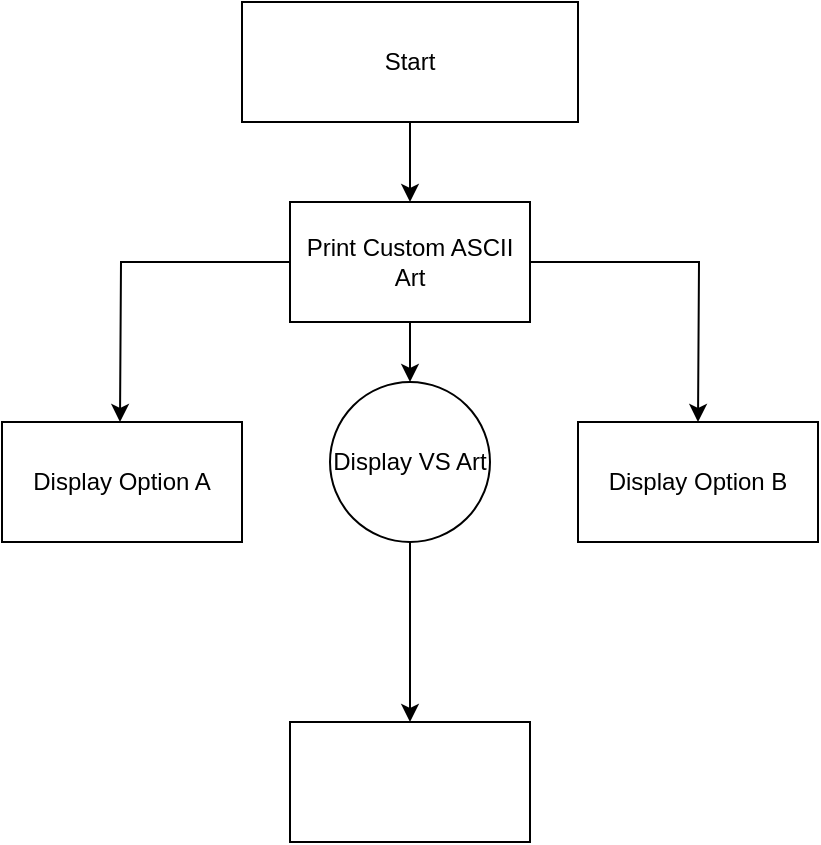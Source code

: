 <mxfile version="24.7.17">
  <diagram name="Page-1" id="ATP9tk1vg5wx6oC1J3IV">
    <mxGraphModel dx="989" dy="514" grid="1" gridSize="10" guides="1" tooltips="1" connect="1" arrows="1" fold="1" page="1" pageScale="1" pageWidth="850" pageHeight="1100" math="0" shadow="0">
      <root>
        <mxCell id="0" />
        <mxCell id="1" parent="0" />
        <mxCell id="2cyPgQrajxzZgctk4MhM-7" value="" style="edgeStyle=orthogonalEdgeStyle;rounded=0;orthogonalLoop=1;jettySize=auto;html=1;" edge="1" parent="1" source="2cyPgQrajxzZgctk4MhM-3" target="2cyPgQrajxzZgctk4MhM-6">
          <mxGeometry relative="1" as="geometry" />
        </mxCell>
        <mxCell id="2cyPgQrajxzZgctk4MhM-3" value="Start" style="rounded=0;whiteSpace=wrap;html=1;" vertex="1" parent="1">
          <mxGeometry x="341" y="60" width="168" height="60" as="geometry" />
        </mxCell>
        <mxCell id="2cyPgQrajxzZgctk4MhM-16" value="" style="edgeStyle=orthogonalEdgeStyle;rounded=0;orthogonalLoop=1;jettySize=auto;html=1;" edge="1" parent="1" source="2cyPgQrajxzZgctk4MhM-6">
          <mxGeometry relative="1" as="geometry">
            <mxPoint x="280.0" y="270" as="targetPoint" />
          </mxGeometry>
        </mxCell>
        <mxCell id="2cyPgQrajxzZgctk4MhM-18" value="" style="edgeStyle=orthogonalEdgeStyle;rounded=0;orthogonalLoop=1;jettySize=auto;html=1;" edge="1" parent="1" source="2cyPgQrajxzZgctk4MhM-6">
          <mxGeometry relative="1" as="geometry">
            <mxPoint x="569.0" y="270" as="targetPoint" />
          </mxGeometry>
        </mxCell>
        <mxCell id="2cyPgQrajxzZgctk4MhM-20" value="" style="edgeStyle=orthogonalEdgeStyle;rounded=0;orthogonalLoop=1;jettySize=auto;html=1;" edge="1" parent="1" source="2cyPgQrajxzZgctk4MhM-6" target="2cyPgQrajxzZgctk4MhM-19">
          <mxGeometry relative="1" as="geometry" />
        </mxCell>
        <mxCell id="2cyPgQrajxzZgctk4MhM-6" value="Print Custom ASCII Art" style="rounded=0;whiteSpace=wrap;html=1;" vertex="1" parent="1">
          <mxGeometry x="365" y="160" width="120" height="60" as="geometry" />
        </mxCell>
        <mxCell id="2cyPgQrajxzZgctk4MhM-9" value="Display Option A" style="rounded=0;whiteSpace=wrap;html=1;" vertex="1" parent="1">
          <mxGeometry x="221" y="270" width="120" height="60" as="geometry" />
        </mxCell>
        <mxCell id="2cyPgQrajxzZgctk4MhM-10" value="Display Option B" style="rounded=0;whiteSpace=wrap;html=1;" vertex="1" parent="1">
          <mxGeometry x="509" y="270" width="120" height="60" as="geometry" />
        </mxCell>
        <mxCell id="2cyPgQrajxzZgctk4MhM-22" value="" style="edgeStyle=orthogonalEdgeStyle;rounded=0;orthogonalLoop=1;jettySize=auto;html=1;" edge="1" parent="1" source="2cyPgQrajxzZgctk4MhM-19" target="2cyPgQrajxzZgctk4MhM-21">
          <mxGeometry relative="1" as="geometry" />
        </mxCell>
        <mxCell id="2cyPgQrajxzZgctk4MhM-19" value="Display VS Art" style="ellipse;whiteSpace=wrap;html=1;rounded=0;" vertex="1" parent="1">
          <mxGeometry x="385" y="250" width="80" height="80" as="geometry" />
        </mxCell>
        <mxCell id="2cyPgQrajxzZgctk4MhM-21" value="" style="whiteSpace=wrap;html=1;rounded=0;" vertex="1" parent="1">
          <mxGeometry x="365" y="420" width="120" height="60" as="geometry" />
        </mxCell>
      </root>
    </mxGraphModel>
  </diagram>
</mxfile>
